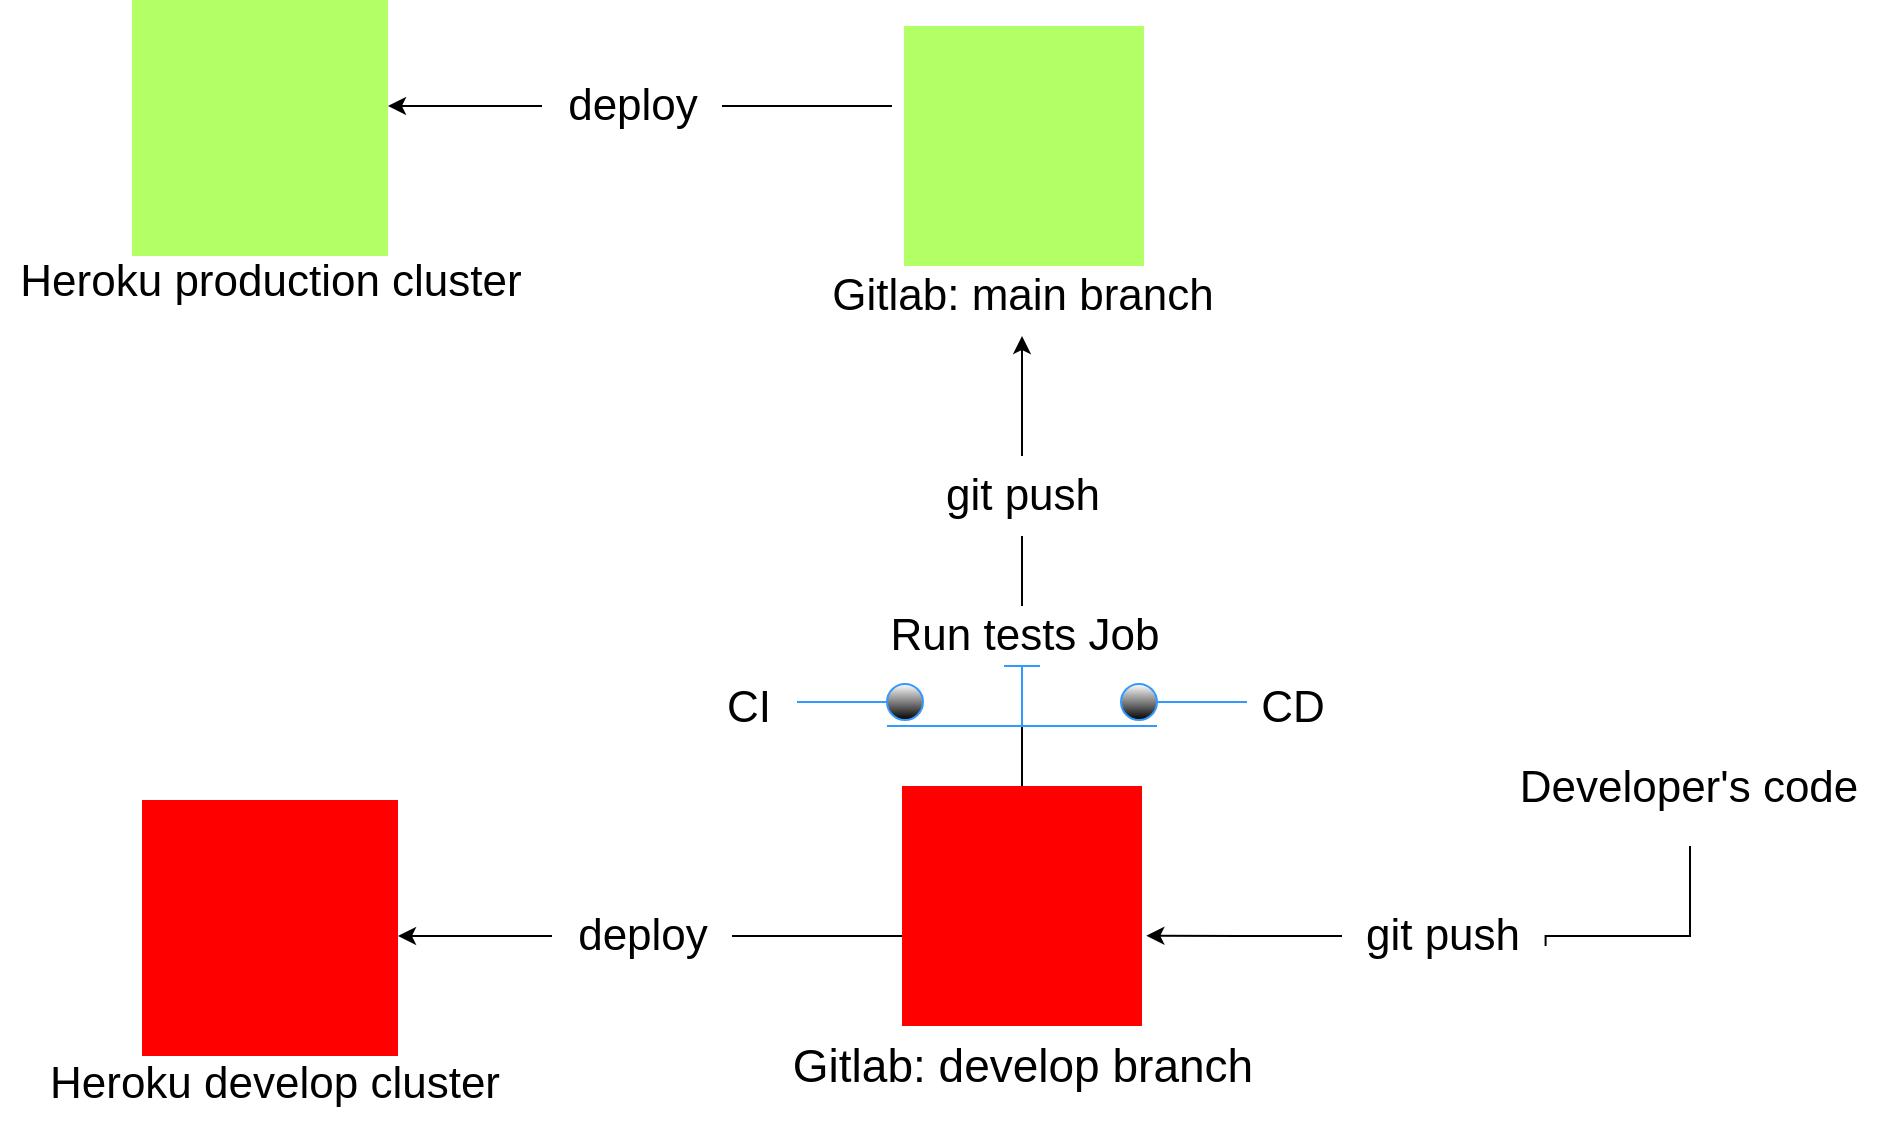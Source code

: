 <mxfile version="20.3.3" type="github">
  <diagram id="gSEAx2PzoJvr8fC7rnz5" name="Страница 1">
    <mxGraphModel dx="1343" dy="1523" grid="1" gridSize="10" guides="1" tooltips="1" connect="1" arrows="1" fold="1" page="1" pageScale="1" pageWidth="1169" pageHeight="827" math="0" shadow="0">
      <root>
        <mxCell id="0" />
        <mxCell id="1" parent="0" />
        <mxCell id="dYj86OITE_fqbcDxyzHx-24" style="edgeStyle=orthogonalEdgeStyle;rounded=0;orthogonalLoop=1;jettySize=auto;html=1;fontSize=12;" edge="1" parent="1">
          <mxGeometry relative="1" as="geometry">
            <mxPoint x="600" y="355" as="sourcePoint" />
            <mxPoint x="348" y="355" as="targetPoint" />
            <Array as="points">
              <mxPoint x="560" y="355" />
              <mxPoint x="560" y="355" />
            </Array>
          </mxGeometry>
        </mxCell>
        <mxCell id="dYj86OITE_fqbcDxyzHx-9" style="edgeStyle=orthogonalEdgeStyle;rounded=0;orthogonalLoop=1;jettySize=auto;html=1;entryX=1.018;entryY=0.624;entryDx=0;entryDy=0;entryPerimeter=0;fontSize=12;startArrow=none;" edge="1" parent="1" source="dYj86OITE_fqbcDxyzHx-17" target="dYj86OITE_fqbcDxyzHx-4">
          <mxGeometry relative="1" as="geometry">
            <mxPoint x="994" y="310" as="sourcePoint" />
            <Array as="points" />
          </mxGeometry>
        </mxCell>
        <mxCell id="dYj86OITE_fqbcDxyzHx-1" value="" style="shape=image;html=1;verticalAlign=top;verticalLabelPosition=bottom;labelBackgroundColor=#ffffff;imageAspect=0;aspect=fixed;image=https://cdn4.iconfinder.com/data/icons/thin-line-icons-for-seo-and-development-1/64/seo_programming-128.png;fillStyle=auto;strokeColor=#3399FF;fontSize=12;gradientColor=default;" vertex="1" parent="1">
          <mxGeometry x="930" y="140" width="128" height="128" as="geometry" />
        </mxCell>
        <mxCell id="dYj86OITE_fqbcDxyzHx-2" value="&lt;div style=&quot;font-size: 22px;&quot;&gt;&lt;font style=&quot;font-size: 22px;&quot;&gt;Developer&#39;s code&lt;/font&gt;&lt;/div&gt;" style="text;html=1;align=center;verticalAlign=middle;resizable=0;points=[];autosize=1;strokeColor=none;fillColor=none;fontSize=12;" vertex="1" parent="1">
          <mxGeometry x="898" y="261" width="190" height="40" as="geometry" />
        </mxCell>
        <mxCell id="dYj86OITE_fqbcDxyzHx-3" value="" style="shape=image;html=1;verticalAlign=top;verticalLabelPosition=bottom;labelBackgroundColor=#ffffff;imageAspect=0;aspect=fixed;image=https://cdn4.iconfinder.com/data/icons/socialcones/508/Gitlab-128.png;fillStyle=auto;strokeColor=#3399FF;fontSize=12;gradientColor=default;imageBackground=#B3FF66;" vertex="1" parent="1">
          <mxGeometry x="601" y="-100" width="120" height="120" as="geometry" />
        </mxCell>
        <mxCell id="dYj86OITE_fqbcDxyzHx-20" style="edgeStyle=orthogonalEdgeStyle;rounded=0;orthogonalLoop=1;jettySize=auto;html=1;fontSize=12;startArrow=none;" edge="1" parent="1" source="dYj86OITE_fqbcDxyzHx-27" target="dYj86OITE_fqbcDxyzHx-5">
          <mxGeometry relative="1" as="geometry" />
        </mxCell>
        <mxCell id="dYj86OITE_fqbcDxyzHx-4" value="" style="shape=image;html=1;verticalAlign=top;verticalLabelPosition=bottom;labelBackgroundColor=#ffffff;imageAspect=0;aspect=fixed;image=https://cdn4.iconfinder.com/data/icons/socialcones/508/Gitlab-128.png;fillStyle=auto;strokeColor=#3399FF;fontSize=12;gradientColor=default;imageBackground=#FF0000;" vertex="1" parent="1">
          <mxGeometry x="600" y="280" width="120" height="120" as="geometry" />
        </mxCell>
        <mxCell id="dYj86OITE_fqbcDxyzHx-5" value="&lt;font style=&quot;font-size: 22px;&quot;&gt;Gitlab: main branch&lt;/font&gt;" style="text;html=1;align=center;verticalAlign=middle;resizable=0;points=[];autosize=1;strokeColor=none;fillColor=none;fontSize=12;" vertex="1" parent="1">
          <mxGeometry x="555" y="15" width="210" height="40" as="geometry" />
        </mxCell>
        <mxCell id="dYj86OITE_fqbcDxyzHx-6" value="&lt;font style=&quot;font-size: 23px;&quot;&gt;Gitlab: develop branch&lt;/font&gt;" style="text;html=1;align=center;verticalAlign=middle;resizable=0;points=[];autosize=1;strokeColor=none;fillColor=none;fontSize=12;" vertex="1" parent="1">
          <mxGeometry x="535" y="400" width="250" height="40" as="geometry" />
        </mxCell>
        <mxCell id="dYj86OITE_fqbcDxyzHx-15" value="&lt;font style=&quot;font-size: 22px;&quot;&gt;CD&lt;/font&gt;" style="text;html=1;align=center;verticalAlign=middle;resizable=0;points=[];autosize=1;strokeColor=none;fillColor=none;fontSize=12;" vertex="1" parent="1">
          <mxGeometry x="770" y="221" width="50" height="40" as="geometry" />
        </mxCell>
        <mxCell id="dYj86OITE_fqbcDxyzHx-17" value="&lt;div style=&quot;font-size: 22px;&quot;&gt;&lt;font style=&quot;font-size: 22px;&quot;&gt;git push&lt;/font&gt;&lt;/div&gt;" style="text;html=1;align=center;verticalAlign=middle;resizable=0;points=[];autosize=1;strokeColor=none;fillColor=none;fontSize=12;" vertex="1" parent="1">
          <mxGeometry x="820" y="335" width="100" height="40" as="geometry" />
        </mxCell>
        <mxCell id="dYj86OITE_fqbcDxyzHx-18" value="" style="edgeStyle=orthogonalEdgeStyle;rounded=0;orthogonalLoop=1;jettySize=auto;html=1;entryX=1.018;entryY=0.624;entryDx=0;entryDy=0;entryPerimeter=0;fontSize=12;endArrow=none;" edge="1" parent="1" target="dYj86OITE_fqbcDxyzHx-17">
          <mxGeometry relative="1" as="geometry">
            <mxPoint x="994" y="310.0" as="sourcePoint" />
            <mxPoint x="724.16" y="354.88" as="targetPoint" />
            <Array as="points">
              <mxPoint x="994" y="355" />
            </Array>
          </mxGeometry>
        </mxCell>
        <mxCell id="dYj86OITE_fqbcDxyzHx-21" value="" style="edgeStyle=orthogonalEdgeStyle;rounded=0;orthogonalLoop=1;jettySize=auto;html=1;fontSize=12;endArrow=none;" edge="1" parent="1" source="dYj86OITE_fqbcDxyzHx-4" target="dYj86OITE_fqbcDxyzHx-12">
          <mxGeometry relative="1" as="geometry">
            <mxPoint x="660" y="280" as="sourcePoint" />
            <mxPoint x="660" y="50" as="targetPoint" />
          </mxGeometry>
        </mxCell>
        <mxCell id="dYj86OITE_fqbcDxyzHx-22" value="" style="shape=image;html=1;verticalAlign=top;verticalLabelPosition=bottom;labelBackgroundColor=#ffffff;imageAspect=0;aspect=fixed;image=https://cdn2.iconfinder.com/data/icons/boxicons-logos/24/bxl-heroku-128.png;fillStyle=auto;strokeColor=#3399FF;fontSize=12;gradientColor=default;imageBackground=#FF0000;" vertex="1" parent="1">
          <mxGeometry x="220" y="287" width="128" height="128" as="geometry" />
        </mxCell>
        <mxCell id="dYj86OITE_fqbcDxyzHx-23" value="&lt;div style=&quot;font-size: 22px;&quot;&gt;&lt;font style=&quot;font-size: 22px;&quot;&gt;Heroku develop cluster&lt;/font&gt;&lt;/div&gt;" style="text;html=1;align=center;verticalAlign=middle;resizable=0;points=[];autosize=1;strokeColor=none;fillColor=none;fontSize=12;" vertex="1" parent="1">
          <mxGeometry x="161" y="409" width="250" height="40" as="geometry" />
        </mxCell>
        <mxCell id="dYj86OITE_fqbcDxyzHx-25" value="&lt;font style=&quot;font-size: 22px;&quot;&gt;deploy&lt;/font&gt;" style="text;html=1;align=center;verticalAlign=middle;resizable=0;points=[];autosize=1;fontSize=12;fillColor=#FFFFFF;" vertex="1" parent="1">
          <mxGeometry x="425" y="335" width="90" height="40" as="geometry" />
        </mxCell>
        <mxCell id="dYj86OITE_fqbcDxyzHx-27" value="&lt;div style=&quot;font-size: 22px;&quot;&gt;&lt;font style=&quot;font-size: 22px;&quot;&gt;git push&lt;/font&gt;&lt;/div&gt;" style="text;html=1;align=center;verticalAlign=middle;resizable=0;points=[];autosize=1;strokeColor=none;fillColor=none;fontSize=12;" vertex="1" parent="1">
          <mxGeometry x="610" y="115" width="100" height="40" as="geometry" />
        </mxCell>
        <mxCell id="dYj86OITE_fqbcDxyzHx-28" value="" style="edgeStyle=orthogonalEdgeStyle;rounded=0;orthogonalLoop=1;jettySize=auto;html=1;fontSize=12;startArrow=none;endArrow=none;" edge="1" parent="1" source="dYj86OITE_fqbcDxyzHx-12" target="dYj86OITE_fqbcDxyzHx-27">
          <mxGeometry relative="1" as="geometry">
            <mxPoint x="660" y="190" as="sourcePoint" />
            <mxPoint x="660" y="50" as="targetPoint" />
          </mxGeometry>
        </mxCell>
        <mxCell id="dYj86OITE_fqbcDxyzHx-29" style="edgeStyle=orthogonalEdgeStyle;rounded=0;orthogonalLoop=1;jettySize=auto;html=1;fontSize=12;" edge="1" parent="1">
          <mxGeometry relative="1" as="geometry">
            <mxPoint x="595" y="-60" as="sourcePoint" />
            <mxPoint x="343" y="-60" as="targetPoint" />
            <Array as="points">
              <mxPoint x="555" y="-60" />
              <mxPoint x="555" y="-60" />
            </Array>
          </mxGeometry>
        </mxCell>
        <mxCell id="dYj86OITE_fqbcDxyzHx-31" value="" style="shape=image;html=1;verticalAlign=top;verticalLabelPosition=bottom;labelBackgroundColor=#ffffff;imageAspect=0;aspect=fixed;image=https://cdn2.iconfinder.com/data/icons/boxicons-logos/24/bxl-heroku-128.png;fillStyle=auto;strokeColor=#3399FF;fontSize=12;gradientColor=default;imageBackground=#B3FF66;" vertex="1" parent="1">
          <mxGeometry x="215" y="-113" width="128" height="128" as="geometry" />
        </mxCell>
        <mxCell id="dYj86OITE_fqbcDxyzHx-32" value="&lt;font style=&quot;font-size: 22px;&quot;&gt;deploy&lt;/font&gt;" style="text;html=1;align=center;verticalAlign=middle;resizable=0;points=[];autosize=1;fontSize=12;fillColor=#FFFFFF;" vertex="1" parent="1">
          <mxGeometry x="420" y="-80" width="90" height="40" as="geometry" />
        </mxCell>
        <mxCell id="dYj86OITE_fqbcDxyzHx-33" value="&lt;div style=&quot;font-size: 22px;&quot;&gt;&lt;font style=&quot;font-size: 22px;&quot;&gt;Heroku production cluster&lt;/font&gt;&lt;/div&gt;" style="text;html=1;align=center;verticalAlign=middle;resizable=0;points=[];autosize=1;strokeColor=none;fillColor=none;fontSize=12;" vertex="1" parent="1">
          <mxGeometry x="149" y="8" width="270" height="40" as="geometry" />
        </mxCell>
        <mxCell id="dYj86OITE_fqbcDxyzHx-12" value="" style="shape=mxgraph.electrical.electro-mechanical.pushbutton;aspect=fixed;elSwitchState=on;fillStyle=auto;strokeColor=#3399FF;fontSize=12;gradientColor=default;" vertex="1" parent="1">
          <mxGeometry x="547.5" y="190" width="225" height="60" as="geometry" />
        </mxCell>
        <mxCell id="dYj86OITE_fqbcDxyzHx-14" value="&lt;font style=&quot;font-size: 22px;&quot;&gt;CI&lt;/font&gt;" style="text;html=1;align=center;verticalAlign=middle;resizable=0;points=[];autosize=1;fontSize=12;fillStyle=auto;" vertex="1" parent="1">
          <mxGeometry x="497.5" y="221" width="50" height="40" as="geometry" />
        </mxCell>
        <mxCell id="dYj86OITE_fqbcDxyzHx-16" value="&lt;font style=&quot;font-size: 22px;&quot;&gt;Run tests Job&lt;/font&gt;" style="text;html=1;align=center;verticalAlign=middle;resizable=0;points=[];autosize=1;strokeColor=none;fillColor=none;fontSize=12;" vertex="1" parent="1">
          <mxGeometry x="581" y="185" width="160" height="40" as="geometry" />
        </mxCell>
      </root>
    </mxGraphModel>
  </diagram>
</mxfile>

